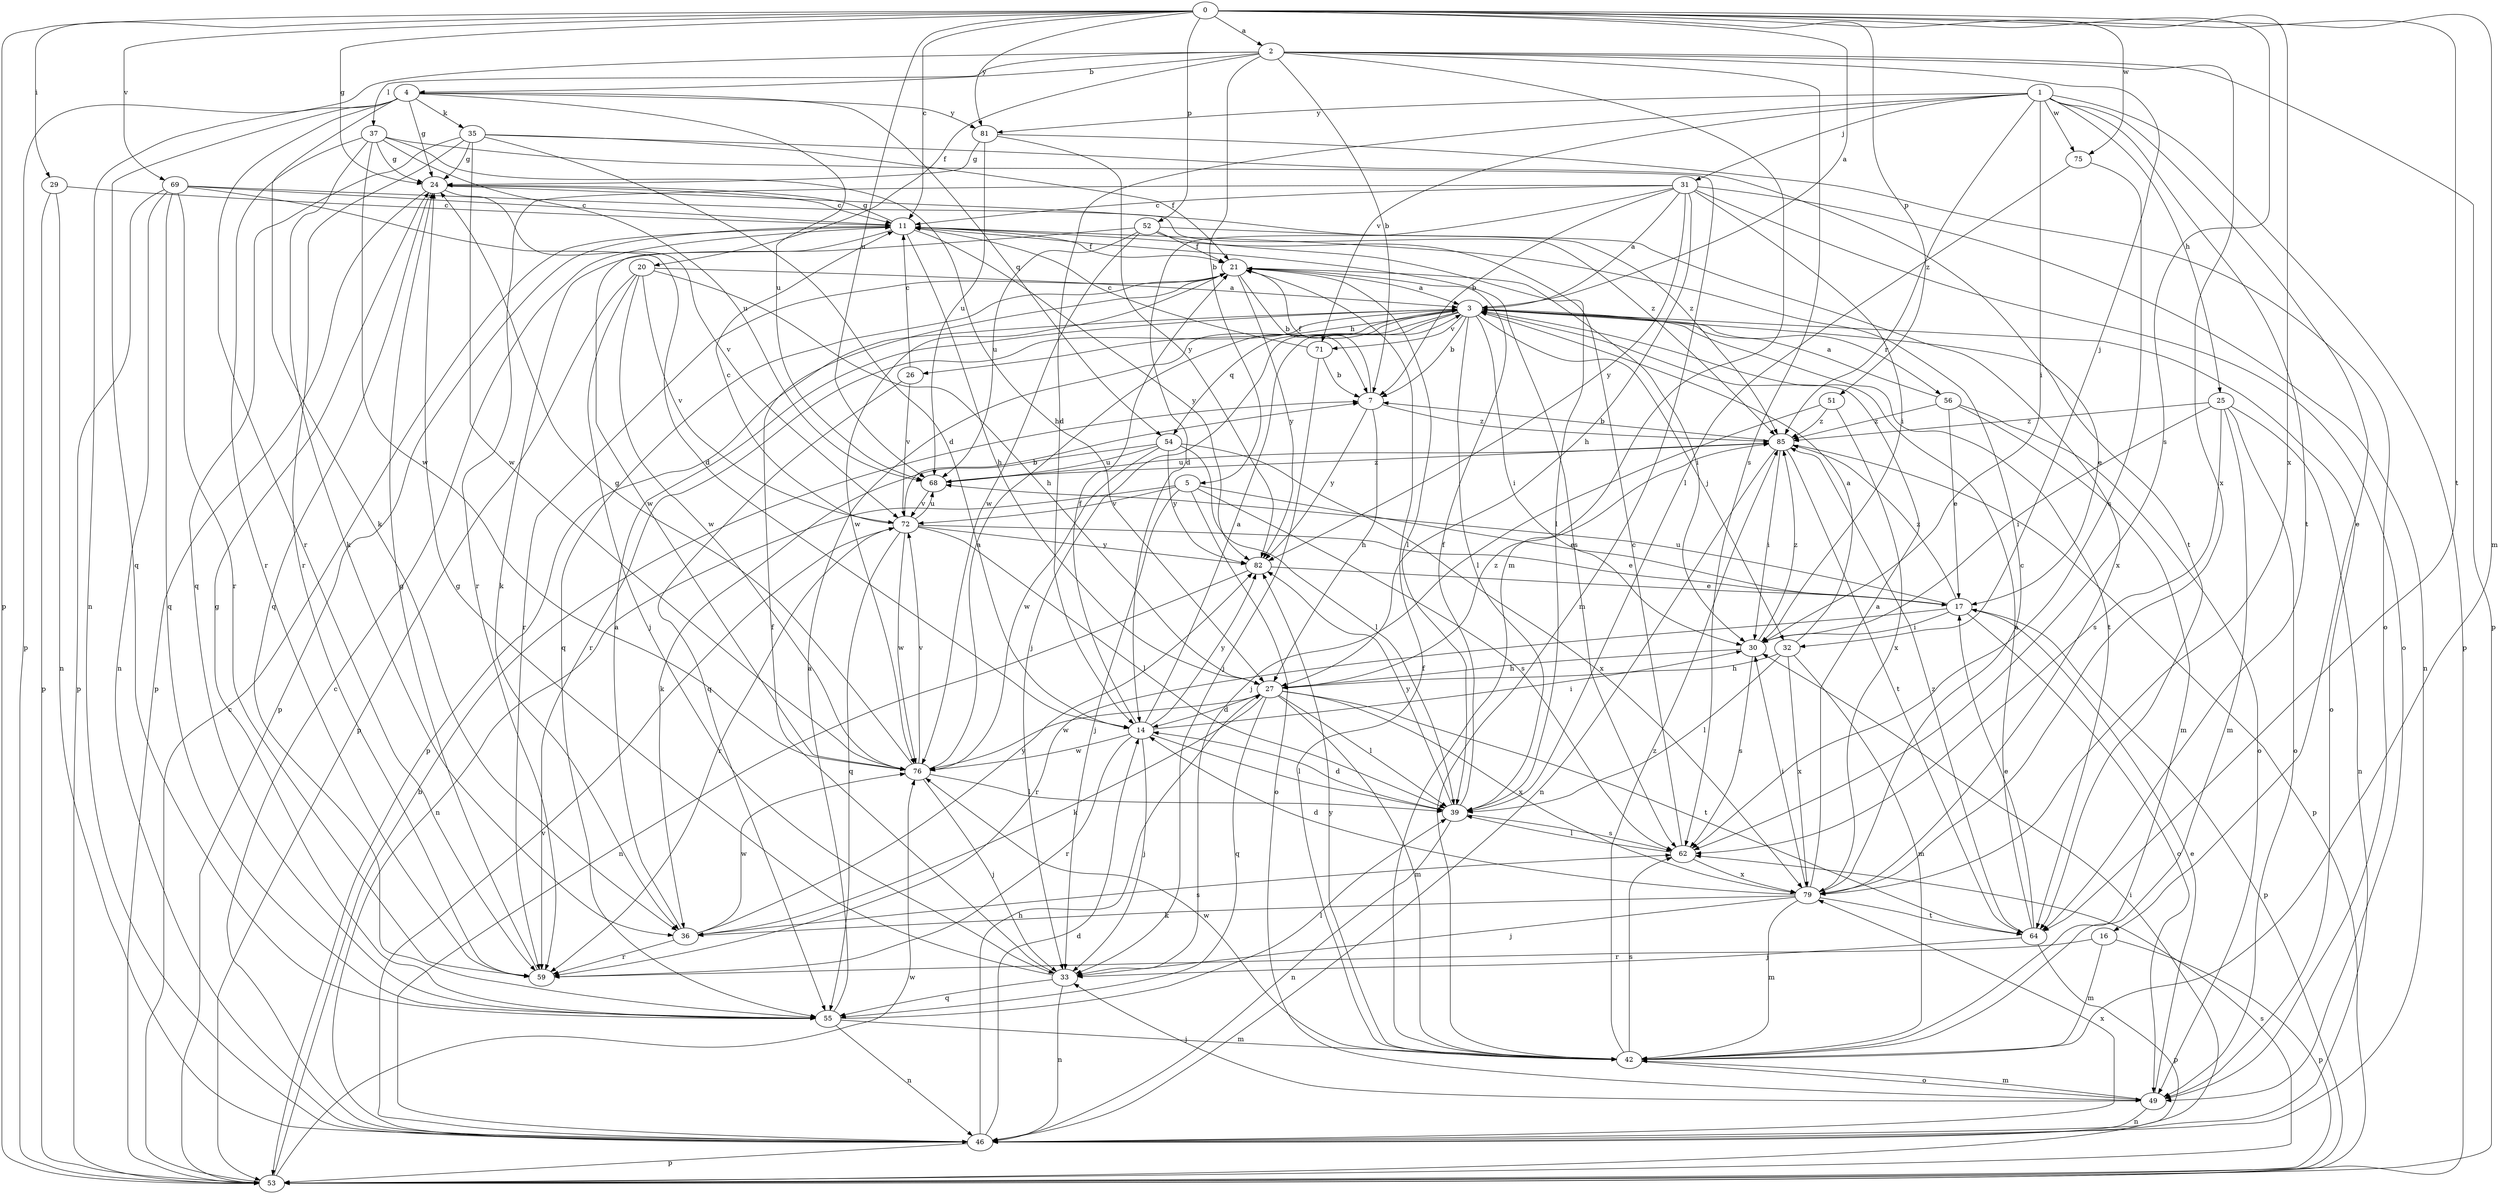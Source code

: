 strict digraph  {
0;
1;
2;
3;
4;
5;
7;
11;
14;
16;
17;
20;
21;
24;
25;
26;
27;
29;
30;
31;
32;
33;
35;
36;
37;
39;
42;
46;
49;
51;
52;
53;
54;
55;
56;
59;
62;
64;
68;
69;
71;
72;
75;
76;
79;
81;
82;
85;
0 -> 2  [label=a];
0 -> 3  [label=a];
0 -> 11  [label=c];
0 -> 24  [label=g];
0 -> 29  [label=i];
0 -> 42  [label=m];
0 -> 51  [label=p];
0 -> 52  [label=p];
0 -> 53  [label=p];
0 -> 62  [label=s];
0 -> 64  [label=t];
0 -> 68  [label=u];
0 -> 69  [label=v];
0 -> 75  [label=w];
0 -> 79  [label=x];
0 -> 81  [label=y];
1 -> 14  [label=d];
1 -> 16  [label=e];
1 -> 25  [label=h];
1 -> 30  [label=i];
1 -> 31  [label=j];
1 -> 53  [label=p];
1 -> 64  [label=t];
1 -> 71  [label=v];
1 -> 75  [label=w];
1 -> 81  [label=y];
1 -> 85  [label=z];
2 -> 4  [label=b];
2 -> 5  [label=b];
2 -> 7  [label=b];
2 -> 20  [label=f];
2 -> 32  [label=j];
2 -> 37  [label=l];
2 -> 42  [label=m];
2 -> 46  [label=n];
2 -> 53  [label=p];
2 -> 62  [label=s];
2 -> 79  [label=x];
3 -> 7  [label=b];
3 -> 17  [label=e];
3 -> 26  [label=h];
3 -> 30  [label=i];
3 -> 32  [label=j];
3 -> 33  [label=j];
3 -> 39  [label=l];
3 -> 49  [label=o];
3 -> 53  [label=p];
3 -> 54  [label=q];
3 -> 56  [label=r];
3 -> 59  [label=r];
3 -> 64  [label=t];
3 -> 71  [label=v];
4 -> 24  [label=g];
4 -> 35  [label=k];
4 -> 36  [label=k];
4 -> 53  [label=p];
4 -> 54  [label=q];
4 -> 55  [label=q];
4 -> 59  [label=r];
4 -> 68  [label=u];
4 -> 81  [label=y];
5 -> 17  [label=e];
5 -> 33  [label=j];
5 -> 46  [label=n];
5 -> 49  [label=o];
5 -> 62  [label=s];
5 -> 72  [label=v];
7 -> 21  [label=f];
7 -> 27  [label=h];
7 -> 82  [label=y];
7 -> 85  [label=z];
11 -> 21  [label=f];
11 -> 24  [label=g];
11 -> 27  [label=h];
11 -> 53  [label=p];
11 -> 62  [label=s];
11 -> 76  [label=w];
11 -> 82  [label=y];
14 -> 3  [label=a];
14 -> 21  [label=f];
14 -> 30  [label=i];
14 -> 33  [label=j];
14 -> 39  [label=l];
14 -> 59  [label=r];
14 -> 76  [label=w];
14 -> 82  [label=y];
16 -> 42  [label=m];
16 -> 53  [label=p];
16 -> 59  [label=r];
17 -> 30  [label=i];
17 -> 49  [label=o];
17 -> 53  [label=p];
17 -> 59  [label=r];
17 -> 68  [label=u];
17 -> 85  [label=z];
20 -> 3  [label=a];
20 -> 27  [label=h];
20 -> 33  [label=j];
20 -> 53  [label=p];
20 -> 72  [label=v];
20 -> 76  [label=w];
21 -> 3  [label=a];
21 -> 7  [label=b];
21 -> 30  [label=i];
21 -> 39  [label=l];
21 -> 55  [label=q];
21 -> 59  [label=r];
21 -> 76  [label=w];
21 -> 82  [label=y];
24 -> 11  [label=c];
24 -> 53  [label=p];
24 -> 55  [label=q];
24 -> 72  [label=v];
24 -> 85  [label=z];
25 -> 30  [label=i];
25 -> 42  [label=m];
25 -> 46  [label=n];
25 -> 49  [label=o];
25 -> 62  [label=s];
25 -> 85  [label=z];
26 -> 11  [label=c];
26 -> 55  [label=q];
26 -> 72  [label=v];
27 -> 14  [label=d];
27 -> 36  [label=k];
27 -> 39  [label=l];
27 -> 42  [label=m];
27 -> 55  [label=q];
27 -> 64  [label=t];
27 -> 76  [label=w];
27 -> 79  [label=x];
27 -> 85  [label=z];
29 -> 11  [label=c];
29 -> 46  [label=n];
29 -> 53  [label=p];
30 -> 27  [label=h];
30 -> 62  [label=s];
30 -> 85  [label=z];
31 -> 3  [label=a];
31 -> 7  [label=b];
31 -> 11  [label=c];
31 -> 14  [label=d];
31 -> 27  [label=h];
31 -> 30  [label=i];
31 -> 46  [label=n];
31 -> 49  [label=o];
31 -> 59  [label=r];
31 -> 82  [label=y];
32 -> 3  [label=a];
32 -> 27  [label=h];
32 -> 39  [label=l];
32 -> 42  [label=m];
32 -> 79  [label=x];
33 -> 21  [label=f];
33 -> 24  [label=g];
33 -> 46  [label=n];
33 -> 55  [label=q];
35 -> 14  [label=d];
35 -> 21  [label=f];
35 -> 24  [label=g];
35 -> 55  [label=q];
35 -> 59  [label=r];
35 -> 64  [label=t];
35 -> 76  [label=w];
36 -> 3  [label=a];
36 -> 59  [label=r];
36 -> 62  [label=s];
36 -> 76  [label=w];
36 -> 82  [label=y];
37 -> 24  [label=g];
37 -> 27  [label=h];
37 -> 36  [label=k];
37 -> 42  [label=m];
37 -> 59  [label=r];
37 -> 68  [label=u];
37 -> 76  [label=w];
39 -> 14  [label=d];
39 -> 21  [label=f];
39 -> 46  [label=n];
39 -> 62  [label=s];
39 -> 82  [label=y];
42 -> 21  [label=f];
42 -> 49  [label=o];
42 -> 62  [label=s];
42 -> 76  [label=w];
42 -> 82  [label=y];
42 -> 85  [label=z];
46 -> 11  [label=c];
46 -> 14  [label=d];
46 -> 27  [label=h];
46 -> 30  [label=i];
46 -> 53  [label=p];
46 -> 72  [label=v];
46 -> 79  [label=x];
49 -> 17  [label=e];
49 -> 33  [label=j];
49 -> 42  [label=m];
49 -> 46  [label=n];
51 -> 33  [label=j];
51 -> 79  [label=x];
51 -> 85  [label=z];
52 -> 21  [label=f];
52 -> 36  [label=k];
52 -> 39  [label=l];
52 -> 68  [label=u];
52 -> 76  [label=w];
52 -> 79  [label=x];
53 -> 7  [label=b];
53 -> 11  [label=c];
53 -> 62  [label=s];
53 -> 76  [label=w];
54 -> 36  [label=k];
54 -> 39  [label=l];
54 -> 68  [label=u];
54 -> 76  [label=w];
54 -> 79  [label=x];
54 -> 82  [label=y];
55 -> 3  [label=a];
55 -> 24  [label=g];
55 -> 39  [label=l];
55 -> 42  [label=m];
55 -> 46  [label=n];
56 -> 3  [label=a];
56 -> 17  [label=e];
56 -> 42  [label=m];
56 -> 49  [label=o];
56 -> 85  [label=z];
59 -> 24  [label=g];
62 -> 11  [label=c];
62 -> 39  [label=l];
62 -> 79  [label=x];
64 -> 3  [label=a];
64 -> 17  [label=e];
64 -> 33  [label=j];
64 -> 53  [label=p];
64 -> 85  [label=z];
68 -> 72  [label=v];
68 -> 85  [label=z];
69 -> 11  [label=c];
69 -> 14  [label=d];
69 -> 46  [label=n];
69 -> 53  [label=p];
69 -> 55  [label=q];
69 -> 59  [label=r];
69 -> 85  [label=z];
71 -> 7  [label=b];
71 -> 11  [label=c];
71 -> 33  [label=j];
72 -> 7  [label=b];
72 -> 11  [label=c];
72 -> 17  [label=e];
72 -> 39  [label=l];
72 -> 55  [label=q];
72 -> 59  [label=r];
72 -> 68  [label=u];
72 -> 76  [label=w];
72 -> 82  [label=y];
75 -> 39  [label=l];
75 -> 62  [label=s];
76 -> 3  [label=a];
76 -> 24  [label=g];
76 -> 33  [label=j];
76 -> 39  [label=l];
76 -> 72  [label=v];
79 -> 3  [label=a];
79 -> 11  [label=c];
79 -> 14  [label=d];
79 -> 30  [label=i];
79 -> 33  [label=j];
79 -> 36  [label=k];
79 -> 42  [label=m];
79 -> 64  [label=t];
81 -> 24  [label=g];
81 -> 49  [label=o];
81 -> 68  [label=u];
81 -> 82  [label=y];
82 -> 17  [label=e];
82 -> 46  [label=n];
85 -> 7  [label=b];
85 -> 30  [label=i];
85 -> 46  [label=n];
85 -> 53  [label=p];
85 -> 64  [label=t];
85 -> 68  [label=u];
}
